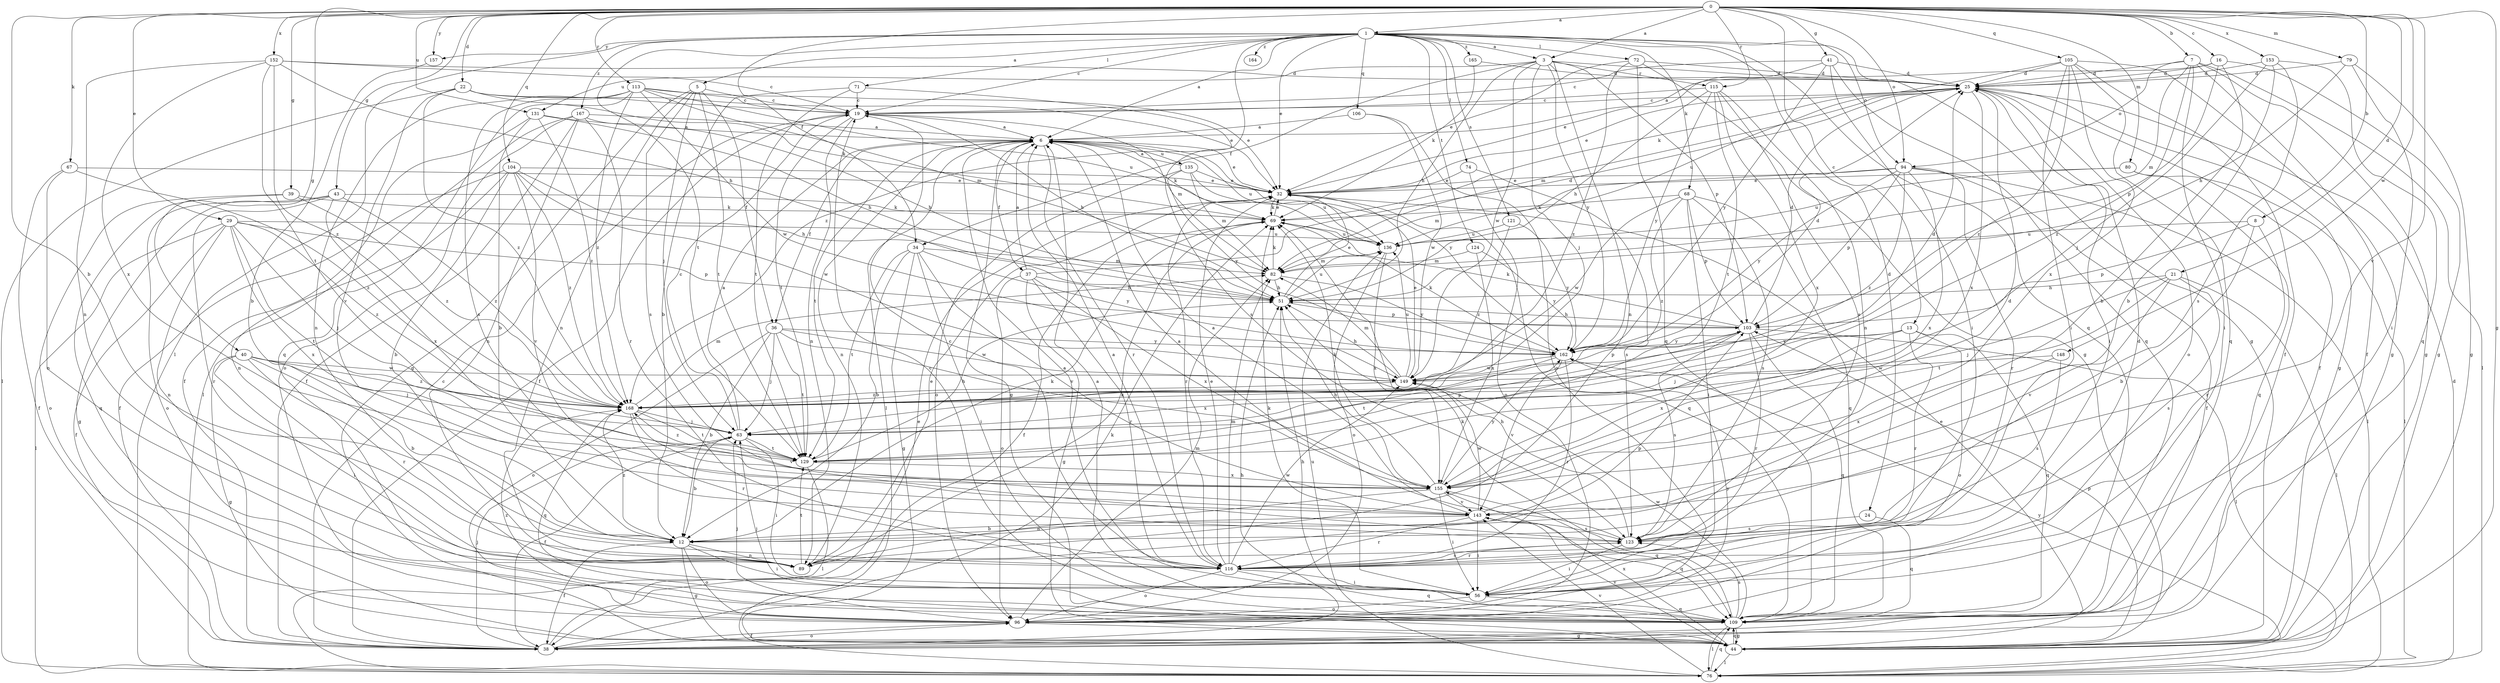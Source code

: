 strict digraph  {
0;
1;
3;
5;
6;
7;
8;
12;
13;
16;
19;
21;
22;
24;
25;
29;
32;
34;
36;
37;
38;
39;
40;
41;
43;
44;
51;
56;
63;
67;
68;
69;
71;
72;
74;
76;
79;
80;
82;
89;
94;
96;
103;
104;
105;
106;
109;
113;
115;
116;
121;
123;
124;
129;
131;
135;
136;
143;
148;
149;
152;
153;
155;
157;
162;
164;
165;
167;
168;
0 -> 1  [label=a];
0 -> 3  [label=a];
0 -> 7  [label=b];
0 -> 8  [label=b];
0 -> 12  [label=b];
0 -> 13  [label=c];
0 -> 16  [label=c];
0 -> 21  [label=d];
0 -> 22  [label=d];
0 -> 29  [label=e];
0 -> 34  [label=f];
0 -> 39  [label=g];
0 -> 40  [label=g];
0 -> 41  [label=g];
0 -> 43  [label=g];
0 -> 44  [label=g];
0 -> 67  [label=k];
0 -> 79  [label=m];
0 -> 80  [label=m];
0 -> 94  [label=o];
0 -> 104  [label=q];
0 -> 105  [label=q];
0 -> 113  [label=r];
0 -> 115  [label=r];
0 -> 131  [label=u];
0 -> 143  [label=v];
0 -> 148  [label=w];
0 -> 152  [label=x];
0 -> 153  [label=x];
0 -> 157  [label=y];
1 -> 3  [label=a];
1 -> 5  [label=a];
1 -> 6  [label=a];
1 -> 19  [label=c];
1 -> 24  [label=d];
1 -> 32  [label=e];
1 -> 44  [label=g];
1 -> 68  [label=k];
1 -> 71  [label=l];
1 -> 72  [label=l];
1 -> 74  [label=l];
1 -> 76  [label=l];
1 -> 94  [label=o];
1 -> 106  [label=q];
1 -> 109  [label=q];
1 -> 121  [label=s];
1 -> 124  [label=t];
1 -> 129  [label=t];
1 -> 157  [label=y];
1 -> 164  [label=z];
1 -> 165  [label=z];
1 -> 167  [label=z];
1 -> 168  [label=z];
3 -> 25  [label=d];
3 -> 34  [label=f];
3 -> 51  [label=h];
3 -> 63  [label=j];
3 -> 89  [label=n];
3 -> 103  [label=p];
3 -> 115  [label=r];
3 -> 131  [label=u];
3 -> 149  [label=w];
3 -> 162  [label=y];
5 -> 19  [label=c];
5 -> 36  [label=f];
5 -> 44  [label=g];
5 -> 63  [label=j];
5 -> 89  [label=n];
5 -> 123  [label=s];
5 -> 129  [label=t];
6 -> 32  [label=e];
6 -> 36  [label=f];
6 -> 37  [label=f];
6 -> 44  [label=g];
6 -> 69  [label=k];
6 -> 76  [label=l];
6 -> 89  [label=n];
6 -> 116  [label=r];
6 -> 129  [label=t];
6 -> 135  [label=u];
6 -> 136  [label=u];
6 -> 162  [label=y];
7 -> 25  [label=d];
7 -> 38  [label=f];
7 -> 44  [label=g];
7 -> 56  [label=i];
7 -> 76  [label=l];
7 -> 82  [label=m];
7 -> 94  [label=o];
7 -> 168  [label=z];
8 -> 12  [label=b];
8 -> 103  [label=p];
8 -> 116  [label=r];
8 -> 136  [label=u];
12 -> 38  [label=f];
12 -> 44  [label=g];
12 -> 56  [label=i];
12 -> 69  [label=k];
12 -> 89  [label=n];
12 -> 96  [label=o];
12 -> 168  [label=z];
13 -> 63  [label=j];
13 -> 96  [label=o];
13 -> 109  [label=q];
13 -> 116  [label=r];
13 -> 155  [label=x];
13 -> 162  [label=y];
16 -> 6  [label=a];
16 -> 12  [label=b];
16 -> 25  [label=d];
16 -> 44  [label=g];
16 -> 103  [label=p];
19 -> 6  [label=a];
19 -> 38  [label=f];
19 -> 51  [label=h];
19 -> 82  [label=m];
19 -> 89  [label=n];
19 -> 129  [label=t];
21 -> 51  [label=h];
21 -> 63  [label=j];
21 -> 76  [label=l];
21 -> 123  [label=s];
21 -> 129  [label=t];
21 -> 143  [label=v];
22 -> 19  [label=c];
22 -> 32  [label=e];
22 -> 69  [label=k];
22 -> 76  [label=l];
22 -> 143  [label=v];
22 -> 168  [label=z];
24 -> 109  [label=q];
24 -> 123  [label=s];
25 -> 19  [label=c];
25 -> 32  [label=e];
25 -> 38  [label=f];
25 -> 44  [label=g];
25 -> 56  [label=i];
25 -> 82  [label=m];
25 -> 96  [label=o];
25 -> 136  [label=u];
25 -> 155  [label=x];
29 -> 38  [label=f];
29 -> 63  [label=j];
29 -> 76  [label=l];
29 -> 89  [label=n];
29 -> 103  [label=p];
29 -> 129  [label=t];
29 -> 136  [label=u];
29 -> 155  [label=x];
29 -> 168  [label=z];
32 -> 69  [label=k];
32 -> 109  [label=q];
32 -> 116  [label=r];
34 -> 12  [label=b];
34 -> 44  [label=g];
34 -> 56  [label=i];
34 -> 82  [label=m];
34 -> 129  [label=t];
34 -> 143  [label=v];
34 -> 162  [label=y];
36 -> 12  [label=b];
36 -> 63  [label=j];
36 -> 96  [label=o];
36 -> 129  [label=t];
36 -> 149  [label=w];
36 -> 155  [label=x];
36 -> 162  [label=y];
37 -> 6  [label=a];
37 -> 25  [label=d];
37 -> 44  [label=g];
37 -> 51  [label=h];
37 -> 96  [label=o];
37 -> 116  [label=r];
37 -> 155  [label=x];
38 -> 19  [label=c];
38 -> 32  [label=e];
38 -> 51  [label=h];
38 -> 63  [label=j];
38 -> 69  [label=k];
38 -> 96  [label=o];
39 -> 69  [label=k];
39 -> 96  [label=o];
39 -> 109  [label=q];
39 -> 168  [label=z];
40 -> 12  [label=b];
40 -> 44  [label=g];
40 -> 56  [label=i];
40 -> 63  [label=j];
40 -> 116  [label=r];
40 -> 149  [label=w];
40 -> 168  [label=z];
41 -> 19  [label=c];
41 -> 25  [label=d];
41 -> 32  [label=e];
41 -> 56  [label=i];
41 -> 109  [label=q];
41 -> 162  [label=y];
43 -> 44  [label=g];
43 -> 69  [label=k];
43 -> 96  [label=o];
43 -> 116  [label=r];
43 -> 155  [label=x];
43 -> 168  [label=z];
44 -> 32  [label=e];
44 -> 76  [label=l];
44 -> 103  [label=p];
44 -> 109  [label=q];
44 -> 143  [label=v];
44 -> 155  [label=x];
51 -> 32  [label=e];
51 -> 103  [label=p];
51 -> 136  [label=u];
56 -> 6  [label=a];
56 -> 25  [label=d];
56 -> 69  [label=k];
56 -> 96  [label=o];
56 -> 109  [label=q];
63 -> 6  [label=a];
63 -> 12  [label=b];
63 -> 19  [label=c];
63 -> 38  [label=f];
63 -> 56  [label=i];
63 -> 129  [label=t];
67 -> 32  [label=e];
67 -> 38  [label=f];
67 -> 89  [label=n];
67 -> 168  [label=z];
68 -> 56  [label=i];
68 -> 69  [label=k];
68 -> 103  [label=p];
68 -> 109  [label=q];
68 -> 123  [label=s];
68 -> 149  [label=w];
68 -> 168  [label=z];
69 -> 32  [label=e];
69 -> 38  [label=f];
69 -> 136  [label=u];
71 -> 12  [label=b];
71 -> 19  [label=c];
71 -> 123  [label=s];
71 -> 129  [label=t];
72 -> 25  [label=d];
72 -> 32  [label=e];
72 -> 44  [label=g];
72 -> 109  [label=q];
72 -> 168  [label=z];
74 -> 32  [label=e];
74 -> 96  [label=o];
74 -> 123  [label=s];
76 -> 25  [label=d];
76 -> 109  [label=q];
76 -> 136  [label=u];
76 -> 143  [label=v];
76 -> 162  [label=y];
79 -> 25  [label=d];
79 -> 44  [label=g];
79 -> 51  [label=h];
79 -> 56  [label=i];
80 -> 32  [label=e];
80 -> 76  [label=l];
80 -> 109  [label=q];
80 -> 136  [label=u];
82 -> 51  [label=h];
82 -> 69  [label=k];
82 -> 162  [label=y];
89 -> 32  [label=e];
89 -> 69  [label=k];
89 -> 103  [label=p];
89 -> 129  [label=t];
94 -> 32  [label=e];
94 -> 38  [label=f];
94 -> 76  [label=l];
94 -> 82  [label=m];
94 -> 103  [label=p];
94 -> 116  [label=r];
94 -> 155  [label=x];
94 -> 162  [label=y];
94 -> 168  [label=z];
96 -> 38  [label=f];
96 -> 44  [label=g];
96 -> 63  [label=j];
96 -> 82  [label=m];
96 -> 162  [label=y];
103 -> 25  [label=d];
103 -> 51  [label=h];
103 -> 69  [label=k];
103 -> 76  [label=l];
103 -> 109  [label=q];
103 -> 116  [label=r];
103 -> 123  [label=s];
103 -> 162  [label=y];
104 -> 12  [label=b];
104 -> 32  [label=e];
104 -> 38  [label=f];
104 -> 51  [label=h];
104 -> 89  [label=n];
104 -> 143  [label=v];
104 -> 149  [label=w];
104 -> 168  [label=z];
105 -> 25  [label=d];
105 -> 38  [label=f];
105 -> 44  [label=g];
105 -> 56  [label=i];
105 -> 69  [label=k];
105 -> 109  [label=q];
105 -> 155  [label=x];
105 -> 168  [label=z];
106 -> 6  [label=a];
106 -> 96  [label=o];
106 -> 149  [label=w];
109 -> 6  [label=a];
109 -> 19  [label=c];
109 -> 44  [label=g];
109 -> 51  [label=h];
109 -> 63  [label=j];
109 -> 69  [label=k];
109 -> 76  [label=l];
109 -> 123  [label=s];
109 -> 149  [label=w];
109 -> 168  [label=z];
113 -> 19  [label=c];
113 -> 32  [label=e];
113 -> 82  [label=m];
113 -> 89  [label=n];
113 -> 109  [label=q];
113 -> 123  [label=s];
113 -> 136  [label=u];
113 -> 149  [label=w];
113 -> 168  [label=z];
115 -> 19  [label=c];
115 -> 51  [label=h];
115 -> 89  [label=n];
115 -> 123  [label=s];
115 -> 129  [label=t];
115 -> 155  [label=x];
115 -> 162  [label=y];
116 -> 6  [label=a];
116 -> 19  [label=c];
116 -> 32  [label=e];
116 -> 56  [label=i];
116 -> 82  [label=m];
116 -> 96  [label=o];
116 -> 109  [label=q];
116 -> 123  [label=s];
116 -> 149  [label=w];
121 -> 136  [label=u];
121 -> 162  [label=y];
121 -> 168  [label=z];
123 -> 6  [label=a];
123 -> 51  [label=h];
123 -> 56  [label=i];
123 -> 116  [label=r];
124 -> 82  [label=m];
124 -> 155  [label=x];
124 -> 162  [label=y];
129 -> 51  [label=h];
129 -> 76  [label=l];
129 -> 103  [label=p];
129 -> 155  [label=x];
129 -> 168  [label=z];
131 -> 6  [label=a];
131 -> 12  [label=b];
131 -> 38  [label=f];
131 -> 51  [label=h];
131 -> 168  [label=z];
135 -> 6  [label=a];
135 -> 32  [label=e];
135 -> 82  [label=m];
135 -> 96  [label=o];
135 -> 136  [label=u];
135 -> 162  [label=y];
136 -> 82  [label=m];
136 -> 96  [label=o];
136 -> 155  [label=x];
143 -> 6  [label=a];
143 -> 12  [label=b];
143 -> 25  [label=d];
143 -> 56  [label=i];
143 -> 109  [label=q];
143 -> 116  [label=r];
143 -> 123  [label=s];
143 -> 149  [label=w];
148 -> 123  [label=s];
148 -> 149  [label=w];
148 -> 155  [label=x];
149 -> 25  [label=d];
149 -> 32  [label=e];
149 -> 51  [label=h];
149 -> 82  [label=m];
149 -> 103  [label=p];
149 -> 136  [label=u];
149 -> 168  [label=z];
152 -> 19  [label=c];
152 -> 25  [label=d];
152 -> 51  [label=h];
152 -> 89  [label=n];
152 -> 129  [label=t];
152 -> 155  [label=x];
152 -> 168  [label=z];
153 -> 12  [label=b];
153 -> 25  [label=d];
153 -> 63  [label=j];
153 -> 109  [label=q];
153 -> 123  [label=s];
155 -> 51  [label=h];
155 -> 56  [label=i];
155 -> 69  [label=k];
155 -> 89  [label=n];
155 -> 109  [label=q];
155 -> 143  [label=v];
155 -> 162  [label=y];
157 -> 12  [label=b];
162 -> 25  [label=d];
162 -> 69  [label=k];
162 -> 116  [label=r];
162 -> 129  [label=t];
162 -> 143  [label=v];
162 -> 149  [label=w];
165 -> 25  [label=d];
165 -> 69  [label=k];
167 -> 6  [label=a];
167 -> 38  [label=f];
167 -> 51  [label=h];
167 -> 76  [label=l];
167 -> 89  [label=n];
167 -> 96  [label=o];
167 -> 116  [label=r];
168 -> 63  [label=j];
168 -> 82  [label=m];
168 -> 109  [label=q];
168 -> 116  [label=r];
168 -> 129  [label=t];
168 -> 143  [label=v];
}

